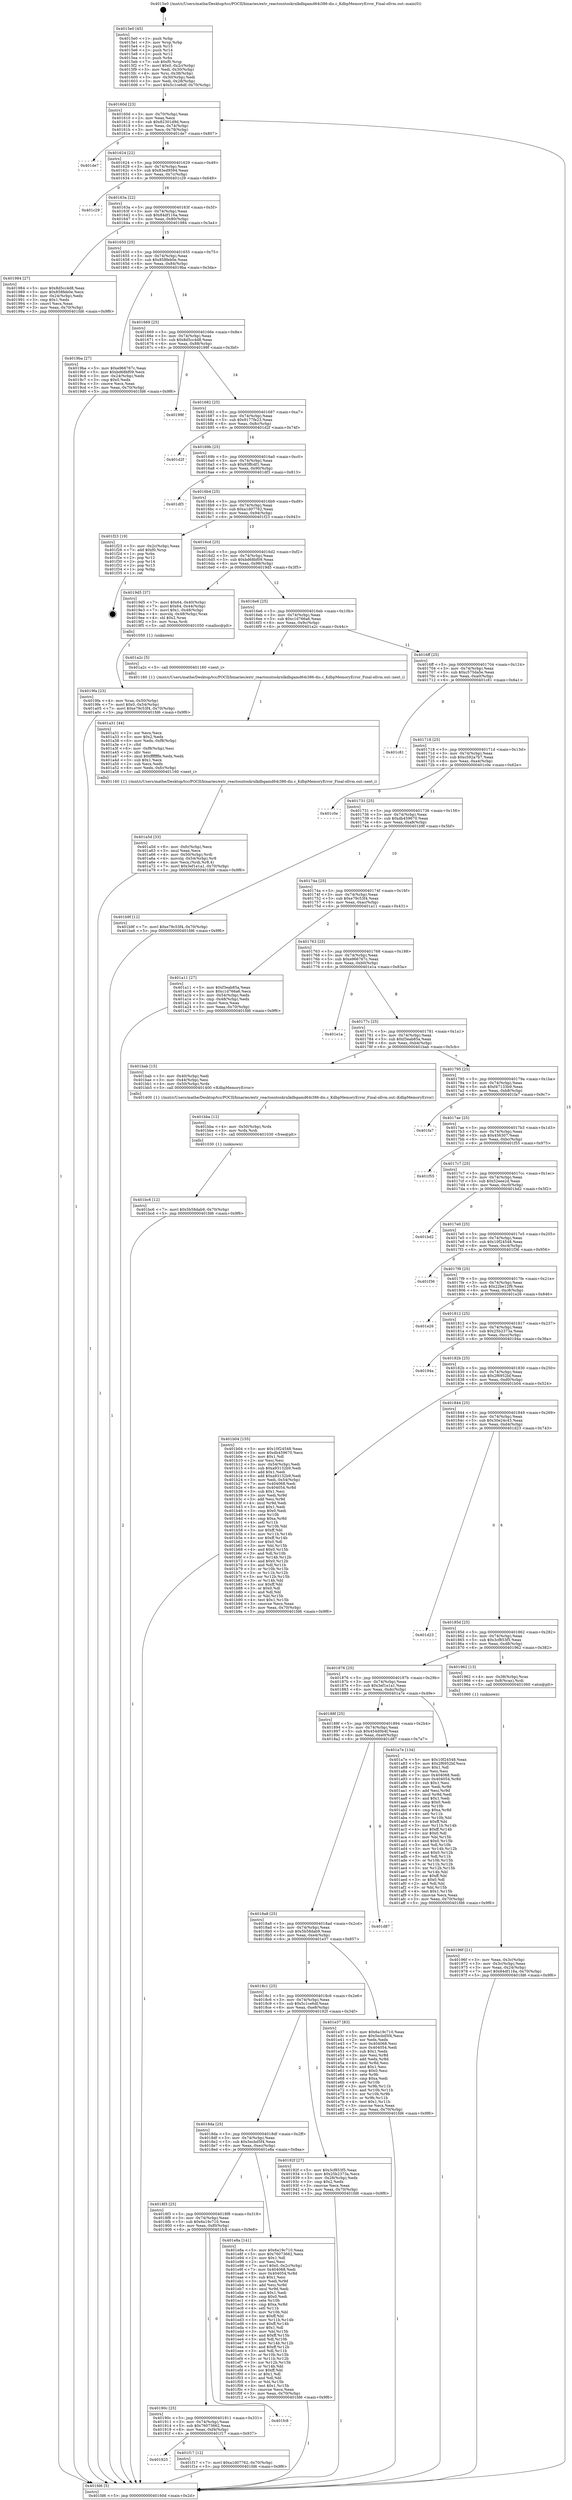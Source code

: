 digraph "0x4015e0" {
  label = "0x4015e0 (/mnt/c/Users/mathe/Desktop/tcc/POCII/binaries/extr_reactosntoskrnlkdbgamd64i386-dis.c_KdbpMemoryError_Final-ollvm.out::main(0))"
  labelloc = "t"
  node[shape=record]

  Entry [label="",width=0.3,height=0.3,shape=circle,fillcolor=black,style=filled]
  "0x40160d" [label="{
     0x40160d [23]\l
     | [instrs]\l
     &nbsp;&nbsp;0x40160d \<+3\>: mov -0x70(%rbp),%eax\l
     &nbsp;&nbsp;0x401610 \<+2\>: mov %eax,%ecx\l
     &nbsp;&nbsp;0x401612 \<+6\>: sub $0x82301d9d,%ecx\l
     &nbsp;&nbsp;0x401618 \<+3\>: mov %eax,-0x74(%rbp)\l
     &nbsp;&nbsp;0x40161b \<+3\>: mov %ecx,-0x78(%rbp)\l
     &nbsp;&nbsp;0x40161e \<+6\>: je 0000000000401de7 \<main+0x807\>\l
  }"]
  "0x401de7" [label="{
     0x401de7\l
  }", style=dashed]
  "0x401624" [label="{
     0x401624 [22]\l
     | [instrs]\l
     &nbsp;&nbsp;0x401624 \<+5\>: jmp 0000000000401629 \<main+0x49\>\l
     &nbsp;&nbsp;0x401629 \<+3\>: mov -0x74(%rbp),%eax\l
     &nbsp;&nbsp;0x40162c \<+5\>: sub $0x83ed9594,%eax\l
     &nbsp;&nbsp;0x401631 \<+3\>: mov %eax,-0x7c(%rbp)\l
     &nbsp;&nbsp;0x401634 \<+6\>: je 0000000000401c29 \<main+0x649\>\l
  }"]
  Exit [label="",width=0.3,height=0.3,shape=circle,fillcolor=black,style=filled,peripheries=2]
  "0x401c29" [label="{
     0x401c29\l
  }", style=dashed]
  "0x40163a" [label="{
     0x40163a [22]\l
     | [instrs]\l
     &nbsp;&nbsp;0x40163a \<+5\>: jmp 000000000040163f \<main+0x5f\>\l
     &nbsp;&nbsp;0x40163f \<+3\>: mov -0x74(%rbp),%eax\l
     &nbsp;&nbsp;0x401642 \<+5\>: sub $0x84df116a,%eax\l
     &nbsp;&nbsp;0x401647 \<+3\>: mov %eax,-0x80(%rbp)\l
     &nbsp;&nbsp;0x40164a \<+6\>: je 0000000000401984 \<main+0x3a4\>\l
  }"]
  "0x401925" [label="{
     0x401925\l
  }", style=dashed]
  "0x401984" [label="{
     0x401984 [27]\l
     | [instrs]\l
     &nbsp;&nbsp;0x401984 \<+5\>: mov $0x8d5cc4d8,%eax\l
     &nbsp;&nbsp;0x401989 \<+5\>: mov $0x858feb0e,%ecx\l
     &nbsp;&nbsp;0x40198e \<+3\>: mov -0x24(%rbp),%edx\l
     &nbsp;&nbsp;0x401991 \<+3\>: cmp $0x1,%edx\l
     &nbsp;&nbsp;0x401994 \<+3\>: cmovl %ecx,%eax\l
     &nbsp;&nbsp;0x401997 \<+3\>: mov %eax,-0x70(%rbp)\l
     &nbsp;&nbsp;0x40199a \<+5\>: jmp 0000000000401fd6 \<main+0x9f6\>\l
  }"]
  "0x401650" [label="{
     0x401650 [25]\l
     | [instrs]\l
     &nbsp;&nbsp;0x401650 \<+5\>: jmp 0000000000401655 \<main+0x75\>\l
     &nbsp;&nbsp;0x401655 \<+3\>: mov -0x74(%rbp),%eax\l
     &nbsp;&nbsp;0x401658 \<+5\>: sub $0x858feb0e,%eax\l
     &nbsp;&nbsp;0x40165d \<+6\>: mov %eax,-0x84(%rbp)\l
     &nbsp;&nbsp;0x401663 \<+6\>: je 00000000004019ba \<main+0x3da\>\l
  }"]
  "0x401f17" [label="{
     0x401f17 [12]\l
     | [instrs]\l
     &nbsp;&nbsp;0x401f17 \<+7\>: movl $0xa1d07762,-0x70(%rbp)\l
     &nbsp;&nbsp;0x401f1e \<+5\>: jmp 0000000000401fd6 \<main+0x9f6\>\l
  }"]
  "0x4019ba" [label="{
     0x4019ba [27]\l
     | [instrs]\l
     &nbsp;&nbsp;0x4019ba \<+5\>: mov $0xe966767c,%eax\l
     &nbsp;&nbsp;0x4019bf \<+5\>: mov $0xbd68bf09,%ecx\l
     &nbsp;&nbsp;0x4019c4 \<+3\>: mov -0x24(%rbp),%edx\l
     &nbsp;&nbsp;0x4019c7 \<+3\>: cmp $0x0,%edx\l
     &nbsp;&nbsp;0x4019ca \<+3\>: cmove %ecx,%eax\l
     &nbsp;&nbsp;0x4019cd \<+3\>: mov %eax,-0x70(%rbp)\l
     &nbsp;&nbsp;0x4019d0 \<+5\>: jmp 0000000000401fd6 \<main+0x9f6\>\l
  }"]
  "0x401669" [label="{
     0x401669 [25]\l
     | [instrs]\l
     &nbsp;&nbsp;0x401669 \<+5\>: jmp 000000000040166e \<main+0x8e\>\l
     &nbsp;&nbsp;0x40166e \<+3\>: mov -0x74(%rbp),%eax\l
     &nbsp;&nbsp;0x401671 \<+5\>: sub $0x8d5cc4d8,%eax\l
     &nbsp;&nbsp;0x401676 \<+6\>: mov %eax,-0x88(%rbp)\l
     &nbsp;&nbsp;0x40167c \<+6\>: je 000000000040199f \<main+0x3bf\>\l
  }"]
  "0x40190c" [label="{
     0x40190c [25]\l
     | [instrs]\l
     &nbsp;&nbsp;0x40190c \<+5\>: jmp 0000000000401911 \<main+0x331\>\l
     &nbsp;&nbsp;0x401911 \<+3\>: mov -0x74(%rbp),%eax\l
     &nbsp;&nbsp;0x401914 \<+5\>: sub $0x76073662,%eax\l
     &nbsp;&nbsp;0x401919 \<+6\>: mov %eax,-0xf4(%rbp)\l
     &nbsp;&nbsp;0x40191f \<+6\>: je 0000000000401f17 \<main+0x937\>\l
  }"]
  "0x40199f" [label="{
     0x40199f\l
  }", style=dashed]
  "0x401682" [label="{
     0x401682 [25]\l
     | [instrs]\l
     &nbsp;&nbsp;0x401682 \<+5\>: jmp 0000000000401687 \<main+0xa7\>\l
     &nbsp;&nbsp;0x401687 \<+3\>: mov -0x74(%rbp),%eax\l
     &nbsp;&nbsp;0x40168a \<+5\>: sub $0x9177fe23,%eax\l
     &nbsp;&nbsp;0x40168f \<+6\>: mov %eax,-0x8c(%rbp)\l
     &nbsp;&nbsp;0x401695 \<+6\>: je 0000000000401d2f \<main+0x74f\>\l
  }"]
  "0x401fc8" [label="{
     0x401fc8\l
  }", style=dashed]
  "0x401d2f" [label="{
     0x401d2f\l
  }", style=dashed]
  "0x40169b" [label="{
     0x40169b [25]\l
     | [instrs]\l
     &nbsp;&nbsp;0x40169b \<+5\>: jmp 00000000004016a0 \<main+0xc0\>\l
     &nbsp;&nbsp;0x4016a0 \<+3\>: mov -0x74(%rbp),%eax\l
     &nbsp;&nbsp;0x4016a3 \<+5\>: sub $0x93ffcdf1,%eax\l
     &nbsp;&nbsp;0x4016a8 \<+6\>: mov %eax,-0x90(%rbp)\l
     &nbsp;&nbsp;0x4016ae \<+6\>: je 0000000000401df3 \<main+0x813\>\l
  }"]
  "0x4018f3" [label="{
     0x4018f3 [25]\l
     | [instrs]\l
     &nbsp;&nbsp;0x4018f3 \<+5\>: jmp 00000000004018f8 \<main+0x318\>\l
     &nbsp;&nbsp;0x4018f8 \<+3\>: mov -0x74(%rbp),%eax\l
     &nbsp;&nbsp;0x4018fb \<+5\>: sub $0x6a19c710,%eax\l
     &nbsp;&nbsp;0x401900 \<+6\>: mov %eax,-0xf0(%rbp)\l
     &nbsp;&nbsp;0x401906 \<+6\>: je 0000000000401fc8 \<main+0x9e8\>\l
  }"]
  "0x401df3" [label="{
     0x401df3\l
  }", style=dashed]
  "0x4016b4" [label="{
     0x4016b4 [25]\l
     | [instrs]\l
     &nbsp;&nbsp;0x4016b4 \<+5\>: jmp 00000000004016b9 \<main+0xd9\>\l
     &nbsp;&nbsp;0x4016b9 \<+3\>: mov -0x74(%rbp),%eax\l
     &nbsp;&nbsp;0x4016bc \<+5\>: sub $0xa1d07762,%eax\l
     &nbsp;&nbsp;0x4016c1 \<+6\>: mov %eax,-0x94(%rbp)\l
     &nbsp;&nbsp;0x4016c7 \<+6\>: je 0000000000401f23 \<main+0x943\>\l
  }"]
  "0x401e8a" [label="{
     0x401e8a [141]\l
     | [instrs]\l
     &nbsp;&nbsp;0x401e8a \<+5\>: mov $0x6a19c710,%eax\l
     &nbsp;&nbsp;0x401e8f \<+5\>: mov $0x76073662,%ecx\l
     &nbsp;&nbsp;0x401e94 \<+2\>: mov $0x1,%dl\l
     &nbsp;&nbsp;0x401e96 \<+2\>: xor %esi,%esi\l
     &nbsp;&nbsp;0x401e98 \<+7\>: movl $0x0,-0x2c(%rbp)\l
     &nbsp;&nbsp;0x401e9f \<+7\>: mov 0x404068,%edi\l
     &nbsp;&nbsp;0x401ea6 \<+8\>: mov 0x404054,%r8d\l
     &nbsp;&nbsp;0x401eae \<+3\>: sub $0x1,%esi\l
     &nbsp;&nbsp;0x401eb1 \<+3\>: mov %edi,%r9d\l
     &nbsp;&nbsp;0x401eb4 \<+3\>: add %esi,%r9d\l
     &nbsp;&nbsp;0x401eb7 \<+4\>: imul %r9d,%edi\l
     &nbsp;&nbsp;0x401ebb \<+3\>: and $0x1,%edi\l
     &nbsp;&nbsp;0x401ebe \<+3\>: cmp $0x0,%edi\l
     &nbsp;&nbsp;0x401ec1 \<+4\>: sete %r10b\l
     &nbsp;&nbsp;0x401ec5 \<+4\>: cmp $0xa,%r8d\l
     &nbsp;&nbsp;0x401ec9 \<+4\>: setl %r11b\l
     &nbsp;&nbsp;0x401ecd \<+3\>: mov %r10b,%bl\l
     &nbsp;&nbsp;0x401ed0 \<+3\>: xor $0xff,%bl\l
     &nbsp;&nbsp;0x401ed3 \<+3\>: mov %r11b,%r14b\l
     &nbsp;&nbsp;0x401ed6 \<+4\>: xor $0xff,%r14b\l
     &nbsp;&nbsp;0x401eda \<+3\>: xor $0x1,%dl\l
     &nbsp;&nbsp;0x401edd \<+3\>: mov %bl,%r15b\l
     &nbsp;&nbsp;0x401ee0 \<+4\>: and $0xff,%r15b\l
     &nbsp;&nbsp;0x401ee4 \<+3\>: and %dl,%r10b\l
     &nbsp;&nbsp;0x401ee7 \<+3\>: mov %r14b,%r12b\l
     &nbsp;&nbsp;0x401eea \<+4\>: and $0xff,%r12b\l
     &nbsp;&nbsp;0x401eee \<+3\>: and %dl,%r11b\l
     &nbsp;&nbsp;0x401ef1 \<+3\>: or %r10b,%r15b\l
     &nbsp;&nbsp;0x401ef4 \<+3\>: or %r11b,%r12b\l
     &nbsp;&nbsp;0x401ef7 \<+3\>: xor %r12b,%r15b\l
     &nbsp;&nbsp;0x401efa \<+3\>: or %r14b,%bl\l
     &nbsp;&nbsp;0x401efd \<+3\>: xor $0xff,%bl\l
     &nbsp;&nbsp;0x401f00 \<+3\>: or $0x1,%dl\l
     &nbsp;&nbsp;0x401f03 \<+2\>: and %dl,%bl\l
     &nbsp;&nbsp;0x401f05 \<+3\>: or %bl,%r15b\l
     &nbsp;&nbsp;0x401f08 \<+4\>: test $0x1,%r15b\l
     &nbsp;&nbsp;0x401f0c \<+3\>: cmovne %ecx,%eax\l
     &nbsp;&nbsp;0x401f0f \<+3\>: mov %eax,-0x70(%rbp)\l
     &nbsp;&nbsp;0x401f12 \<+5\>: jmp 0000000000401fd6 \<main+0x9f6\>\l
  }"]
  "0x401f23" [label="{
     0x401f23 [19]\l
     | [instrs]\l
     &nbsp;&nbsp;0x401f23 \<+3\>: mov -0x2c(%rbp),%eax\l
     &nbsp;&nbsp;0x401f26 \<+7\>: add $0xf0,%rsp\l
     &nbsp;&nbsp;0x401f2d \<+1\>: pop %rbx\l
     &nbsp;&nbsp;0x401f2e \<+2\>: pop %r12\l
     &nbsp;&nbsp;0x401f30 \<+2\>: pop %r14\l
     &nbsp;&nbsp;0x401f32 \<+2\>: pop %r15\l
     &nbsp;&nbsp;0x401f34 \<+1\>: pop %rbp\l
     &nbsp;&nbsp;0x401f35 \<+1\>: ret\l
  }"]
  "0x4016cd" [label="{
     0x4016cd [25]\l
     | [instrs]\l
     &nbsp;&nbsp;0x4016cd \<+5\>: jmp 00000000004016d2 \<main+0xf2\>\l
     &nbsp;&nbsp;0x4016d2 \<+3\>: mov -0x74(%rbp),%eax\l
     &nbsp;&nbsp;0x4016d5 \<+5\>: sub $0xbd68bf09,%eax\l
     &nbsp;&nbsp;0x4016da \<+6\>: mov %eax,-0x98(%rbp)\l
     &nbsp;&nbsp;0x4016e0 \<+6\>: je 00000000004019d5 \<main+0x3f5\>\l
  }"]
  "0x401bc6" [label="{
     0x401bc6 [12]\l
     | [instrs]\l
     &nbsp;&nbsp;0x401bc6 \<+7\>: movl $0x5b58dab9,-0x70(%rbp)\l
     &nbsp;&nbsp;0x401bcd \<+5\>: jmp 0000000000401fd6 \<main+0x9f6\>\l
  }"]
  "0x4019d5" [label="{
     0x4019d5 [37]\l
     | [instrs]\l
     &nbsp;&nbsp;0x4019d5 \<+7\>: movl $0x64,-0x40(%rbp)\l
     &nbsp;&nbsp;0x4019dc \<+7\>: movl $0x64,-0x44(%rbp)\l
     &nbsp;&nbsp;0x4019e3 \<+7\>: movl $0x1,-0x48(%rbp)\l
     &nbsp;&nbsp;0x4019ea \<+4\>: movslq -0x48(%rbp),%rax\l
     &nbsp;&nbsp;0x4019ee \<+4\>: shl $0x2,%rax\l
     &nbsp;&nbsp;0x4019f2 \<+3\>: mov %rax,%rdi\l
     &nbsp;&nbsp;0x4019f5 \<+5\>: call 0000000000401050 \<malloc@plt\>\l
     | [calls]\l
     &nbsp;&nbsp;0x401050 \{1\} (unknown)\l
  }"]
  "0x4016e6" [label="{
     0x4016e6 [25]\l
     | [instrs]\l
     &nbsp;&nbsp;0x4016e6 \<+5\>: jmp 00000000004016eb \<main+0x10b\>\l
     &nbsp;&nbsp;0x4016eb \<+3\>: mov -0x74(%rbp),%eax\l
     &nbsp;&nbsp;0x4016ee \<+5\>: sub $0xc1d766a6,%eax\l
     &nbsp;&nbsp;0x4016f3 \<+6\>: mov %eax,-0x9c(%rbp)\l
     &nbsp;&nbsp;0x4016f9 \<+6\>: je 0000000000401a2c \<main+0x44c\>\l
  }"]
  "0x401bba" [label="{
     0x401bba [12]\l
     | [instrs]\l
     &nbsp;&nbsp;0x401bba \<+4\>: mov -0x50(%rbp),%rdx\l
     &nbsp;&nbsp;0x401bbe \<+3\>: mov %rdx,%rdi\l
     &nbsp;&nbsp;0x401bc1 \<+5\>: call 0000000000401030 \<free@plt\>\l
     | [calls]\l
     &nbsp;&nbsp;0x401030 \{1\} (unknown)\l
  }"]
  "0x401a2c" [label="{
     0x401a2c [5]\l
     | [instrs]\l
     &nbsp;&nbsp;0x401a2c \<+5\>: call 0000000000401160 \<next_i\>\l
     | [calls]\l
     &nbsp;&nbsp;0x401160 \{1\} (/mnt/c/Users/mathe/Desktop/tcc/POCII/binaries/extr_reactosntoskrnlkdbgamd64i386-dis.c_KdbpMemoryError_Final-ollvm.out::next_i)\l
  }"]
  "0x4016ff" [label="{
     0x4016ff [25]\l
     | [instrs]\l
     &nbsp;&nbsp;0x4016ff \<+5\>: jmp 0000000000401704 \<main+0x124\>\l
     &nbsp;&nbsp;0x401704 \<+3\>: mov -0x74(%rbp),%eax\l
     &nbsp;&nbsp;0x401707 \<+5\>: sub $0xc575da5e,%eax\l
     &nbsp;&nbsp;0x40170c \<+6\>: mov %eax,-0xa0(%rbp)\l
     &nbsp;&nbsp;0x401712 \<+6\>: je 0000000000401c81 \<main+0x6a1\>\l
  }"]
  "0x401a5d" [label="{
     0x401a5d [33]\l
     | [instrs]\l
     &nbsp;&nbsp;0x401a5d \<+6\>: mov -0xfc(%rbp),%ecx\l
     &nbsp;&nbsp;0x401a63 \<+3\>: imul %eax,%ecx\l
     &nbsp;&nbsp;0x401a66 \<+4\>: mov -0x50(%rbp),%rdi\l
     &nbsp;&nbsp;0x401a6a \<+4\>: movslq -0x54(%rbp),%r8\l
     &nbsp;&nbsp;0x401a6e \<+4\>: mov %ecx,(%rdi,%r8,4)\l
     &nbsp;&nbsp;0x401a72 \<+7\>: movl $0x3ef1e1a1,-0x70(%rbp)\l
     &nbsp;&nbsp;0x401a79 \<+5\>: jmp 0000000000401fd6 \<main+0x9f6\>\l
  }"]
  "0x401c81" [label="{
     0x401c81\l
  }", style=dashed]
  "0x401718" [label="{
     0x401718 [25]\l
     | [instrs]\l
     &nbsp;&nbsp;0x401718 \<+5\>: jmp 000000000040171d \<main+0x13d\>\l
     &nbsp;&nbsp;0x40171d \<+3\>: mov -0x74(%rbp),%eax\l
     &nbsp;&nbsp;0x401720 \<+5\>: sub $0xc592a7b7,%eax\l
     &nbsp;&nbsp;0x401725 \<+6\>: mov %eax,-0xa4(%rbp)\l
     &nbsp;&nbsp;0x40172b \<+6\>: je 0000000000401c0e \<main+0x62e\>\l
  }"]
  "0x401a31" [label="{
     0x401a31 [44]\l
     | [instrs]\l
     &nbsp;&nbsp;0x401a31 \<+2\>: xor %ecx,%ecx\l
     &nbsp;&nbsp;0x401a33 \<+5\>: mov $0x2,%edx\l
     &nbsp;&nbsp;0x401a38 \<+6\>: mov %edx,-0xf8(%rbp)\l
     &nbsp;&nbsp;0x401a3e \<+1\>: cltd\l
     &nbsp;&nbsp;0x401a3f \<+6\>: mov -0xf8(%rbp),%esi\l
     &nbsp;&nbsp;0x401a45 \<+2\>: idiv %esi\l
     &nbsp;&nbsp;0x401a47 \<+6\>: imul $0xfffffffe,%edx,%edx\l
     &nbsp;&nbsp;0x401a4d \<+3\>: sub $0x1,%ecx\l
     &nbsp;&nbsp;0x401a50 \<+2\>: sub %ecx,%edx\l
     &nbsp;&nbsp;0x401a52 \<+6\>: mov %edx,-0xfc(%rbp)\l
     &nbsp;&nbsp;0x401a58 \<+5\>: call 0000000000401160 \<next_i\>\l
     | [calls]\l
     &nbsp;&nbsp;0x401160 \{1\} (/mnt/c/Users/mathe/Desktop/tcc/POCII/binaries/extr_reactosntoskrnlkdbgamd64i386-dis.c_KdbpMemoryError_Final-ollvm.out::next_i)\l
  }"]
  "0x401c0e" [label="{
     0x401c0e\l
  }", style=dashed]
  "0x401731" [label="{
     0x401731 [25]\l
     | [instrs]\l
     &nbsp;&nbsp;0x401731 \<+5\>: jmp 0000000000401736 \<main+0x156\>\l
     &nbsp;&nbsp;0x401736 \<+3\>: mov -0x74(%rbp),%eax\l
     &nbsp;&nbsp;0x401739 \<+5\>: sub $0xdb459670,%eax\l
     &nbsp;&nbsp;0x40173e \<+6\>: mov %eax,-0xa8(%rbp)\l
     &nbsp;&nbsp;0x401744 \<+6\>: je 0000000000401b9f \<main+0x5bf\>\l
  }"]
  "0x4019fa" [label="{
     0x4019fa [23]\l
     | [instrs]\l
     &nbsp;&nbsp;0x4019fa \<+4\>: mov %rax,-0x50(%rbp)\l
     &nbsp;&nbsp;0x4019fe \<+7\>: movl $0x0,-0x54(%rbp)\l
     &nbsp;&nbsp;0x401a05 \<+7\>: movl $0xe79c53f4,-0x70(%rbp)\l
     &nbsp;&nbsp;0x401a0c \<+5\>: jmp 0000000000401fd6 \<main+0x9f6\>\l
  }"]
  "0x401b9f" [label="{
     0x401b9f [12]\l
     | [instrs]\l
     &nbsp;&nbsp;0x401b9f \<+7\>: movl $0xe79c53f4,-0x70(%rbp)\l
     &nbsp;&nbsp;0x401ba6 \<+5\>: jmp 0000000000401fd6 \<main+0x9f6\>\l
  }"]
  "0x40174a" [label="{
     0x40174a [25]\l
     | [instrs]\l
     &nbsp;&nbsp;0x40174a \<+5\>: jmp 000000000040174f \<main+0x16f\>\l
     &nbsp;&nbsp;0x40174f \<+3\>: mov -0x74(%rbp),%eax\l
     &nbsp;&nbsp;0x401752 \<+5\>: sub $0xe79c53f4,%eax\l
     &nbsp;&nbsp;0x401757 \<+6\>: mov %eax,-0xac(%rbp)\l
     &nbsp;&nbsp;0x40175d \<+6\>: je 0000000000401a11 \<main+0x431\>\l
  }"]
  "0x40196f" [label="{
     0x40196f [21]\l
     | [instrs]\l
     &nbsp;&nbsp;0x40196f \<+3\>: mov %eax,-0x3c(%rbp)\l
     &nbsp;&nbsp;0x401972 \<+3\>: mov -0x3c(%rbp),%eax\l
     &nbsp;&nbsp;0x401975 \<+3\>: mov %eax,-0x24(%rbp)\l
     &nbsp;&nbsp;0x401978 \<+7\>: movl $0x84df116a,-0x70(%rbp)\l
     &nbsp;&nbsp;0x40197f \<+5\>: jmp 0000000000401fd6 \<main+0x9f6\>\l
  }"]
  "0x401a11" [label="{
     0x401a11 [27]\l
     | [instrs]\l
     &nbsp;&nbsp;0x401a11 \<+5\>: mov $0xf3eab85a,%eax\l
     &nbsp;&nbsp;0x401a16 \<+5\>: mov $0xc1d766a6,%ecx\l
     &nbsp;&nbsp;0x401a1b \<+3\>: mov -0x54(%rbp),%edx\l
     &nbsp;&nbsp;0x401a1e \<+3\>: cmp -0x48(%rbp),%edx\l
     &nbsp;&nbsp;0x401a21 \<+3\>: cmovl %ecx,%eax\l
     &nbsp;&nbsp;0x401a24 \<+3\>: mov %eax,-0x70(%rbp)\l
     &nbsp;&nbsp;0x401a27 \<+5\>: jmp 0000000000401fd6 \<main+0x9f6\>\l
  }"]
  "0x401763" [label="{
     0x401763 [25]\l
     | [instrs]\l
     &nbsp;&nbsp;0x401763 \<+5\>: jmp 0000000000401768 \<main+0x188\>\l
     &nbsp;&nbsp;0x401768 \<+3\>: mov -0x74(%rbp),%eax\l
     &nbsp;&nbsp;0x40176b \<+5\>: sub $0xe966767c,%eax\l
     &nbsp;&nbsp;0x401770 \<+6\>: mov %eax,-0xb0(%rbp)\l
     &nbsp;&nbsp;0x401776 \<+6\>: je 0000000000401e1a \<main+0x83a\>\l
  }"]
  "0x4015e0" [label="{
     0x4015e0 [45]\l
     | [instrs]\l
     &nbsp;&nbsp;0x4015e0 \<+1\>: push %rbp\l
     &nbsp;&nbsp;0x4015e1 \<+3\>: mov %rsp,%rbp\l
     &nbsp;&nbsp;0x4015e4 \<+2\>: push %r15\l
     &nbsp;&nbsp;0x4015e6 \<+2\>: push %r14\l
     &nbsp;&nbsp;0x4015e8 \<+2\>: push %r12\l
     &nbsp;&nbsp;0x4015ea \<+1\>: push %rbx\l
     &nbsp;&nbsp;0x4015eb \<+7\>: sub $0xf0,%rsp\l
     &nbsp;&nbsp;0x4015f2 \<+7\>: movl $0x0,-0x2c(%rbp)\l
     &nbsp;&nbsp;0x4015f9 \<+3\>: mov %edi,-0x30(%rbp)\l
     &nbsp;&nbsp;0x4015fc \<+4\>: mov %rsi,-0x38(%rbp)\l
     &nbsp;&nbsp;0x401600 \<+3\>: mov -0x30(%rbp),%edi\l
     &nbsp;&nbsp;0x401603 \<+3\>: mov %edi,-0x28(%rbp)\l
     &nbsp;&nbsp;0x401606 \<+7\>: movl $0x5c1ce6df,-0x70(%rbp)\l
  }"]
  "0x401e1a" [label="{
     0x401e1a\l
  }", style=dashed]
  "0x40177c" [label="{
     0x40177c [25]\l
     | [instrs]\l
     &nbsp;&nbsp;0x40177c \<+5\>: jmp 0000000000401781 \<main+0x1a1\>\l
     &nbsp;&nbsp;0x401781 \<+3\>: mov -0x74(%rbp),%eax\l
     &nbsp;&nbsp;0x401784 \<+5\>: sub $0xf3eab85a,%eax\l
     &nbsp;&nbsp;0x401789 \<+6\>: mov %eax,-0xb4(%rbp)\l
     &nbsp;&nbsp;0x40178f \<+6\>: je 0000000000401bab \<main+0x5cb\>\l
  }"]
  "0x401fd6" [label="{
     0x401fd6 [5]\l
     | [instrs]\l
     &nbsp;&nbsp;0x401fd6 \<+5\>: jmp 000000000040160d \<main+0x2d\>\l
  }"]
  "0x401bab" [label="{
     0x401bab [15]\l
     | [instrs]\l
     &nbsp;&nbsp;0x401bab \<+3\>: mov -0x40(%rbp),%edi\l
     &nbsp;&nbsp;0x401bae \<+3\>: mov -0x44(%rbp),%esi\l
     &nbsp;&nbsp;0x401bb1 \<+4\>: mov -0x50(%rbp),%rdx\l
     &nbsp;&nbsp;0x401bb5 \<+5\>: call 0000000000401400 \<KdbpMemoryError\>\l
     | [calls]\l
     &nbsp;&nbsp;0x401400 \{1\} (/mnt/c/Users/mathe/Desktop/tcc/POCII/binaries/extr_reactosntoskrnlkdbgamd64i386-dis.c_KdbpMemoryError_Final-ollvm.out::KdbpMemoryError)\l
  }"]
  "0x401795" [label="{
     0x401795 [25]\l
     | [instrs]\l
     &nbsp;&nbsp;0x401795 \<+5\>: jmp 000000000040179a \<main+0x1ba\>\l
     &nbsp;&nbsp;0x40179a \<+3\>: mov -0x74(%rbp),%eax\l
     &nbsp;&nbsp;0x40179d \<+5\>: sub $0xf47133b9,%eax\l
     &nbsp;&nbsp;0x4017a2 \<+6\>: mov %eax,-0xb8(%rbp)\l
     &nbsp;&nbsp;0x4017a8 \<+6\>: je 0000000000401fa7 \<main+0x9c7\>\l
  }"]
  "0x4018da" [label="{
     0x4018da [25]\l
     | [instrs]\l
     &nbsp;&nbsp;0x4018da \<+5\>: jmp 00000000004018df \<main+0x2ff\>\l
     &nbsp;&nbsp;0x4018df \<+3\>: mov -0x74(%rbp),%eax\l
     &nbsp;&nbsp;0x4018e2 \<+5\>: sub $0x5ecbd5f4,%eax\l
     &nbsp;&nbsp;0x4018e7 \<+6\>: mov %eax,-0xec(%rbp)\l
     &nbsp;&nbsp;0x4018ed \<+6\>: je 0000000000401e8a \<main+0x8aa\>\l
  }"]
  "0x401fa7" [label="{
     0x401fa7\l
  }", style=dashed]
  "0x4017ae" [label="{
     0x4017ae [25]\l
     | [instrs]\l
     &nbsp;&nbsp;0x4017ae \<+5\>: jmp 00000000004017b3 \<main+0x1d3\>\l
     &nbsp;&nbsp;0x4017b3 \<+3\>: mov -0x74(%rbp),%eax\l
     &nbsp;&nbsp;0x4017b6 \<+5\>: sub $0x456307,%eax\l
     &nbsp;&nbsp;0x4017bb \<+6\>: mov %eax,-0xbc(%rbp)\l
     &nbsp;&nbsp;0x4017c1 \<+6\>: je 0000000000401f55 \<main+0x975\>\l
  }"]
  "0x40192f" [label="{
     0x40192f [27]\l
     | [instrs]\l
     &nbsp;&nbsp;0x40192f \<+5\>: mov $0x3cf853f5,%eax\l
     &nbsp;&nbsp;0x401934 \<+5\>: mov $0x25b2373a,%ecx\l
     &nbsp;&nbsp;0x401939 \<+3\>: mov -0x28(%rbp),%edx\l
     &nbsp;&nbsp;0x40193c \<+3\>: cmp $0x2,%edx\l
     &nbsp;&nbsp;0x40193f \<+3\>: cmovne %ecx,%eax\l
     &nbsp;&nbsp;0x401942 \<+3\>: mov %eax,-0x70(%rbp)\l
     &nbsp;&nbsp;0x401945 \<+5\>: jmp 0000000000401fd6 \<main+0x9f6\>\l
  }"]
  "0x401f55" [label="{
     0x401f55\l
  }", style=dashed]
  "0x4017c7" [label="{
     0x4017c7 [25]\l
     | [instrs]\l
     &nbsp;&nbsp;0x4017c7 \<+5\>: jmp 00000000004017cc \<main+0x1ec\>\l
     &nbsp;&nbsp;0x4017cc \<+3\>: mov -0x74(%rbp),%eax\l
     &nbsp;&nbsp;0x4017cf \<+5\>: sub $0x52eee2d,%eax\l
     &nbsp;&nbsp;0x4017d4 \<+6\>: mov %eax,-0xc0(%rbp)\l
     &nbsp;&nbsp;0x4017da \<+6\>: je 0000000000401bd2 \<main+0x5f2\>\l
  }"]
  "0x4018c1" [label="{
     0x4018c1 [25]\l
     | [instrs]\l
     &nbsp;&nbsp;0x4018c1 \<+5\>: jmp 00000000004018c6 \<main+0x2e6\>\l
     &nbsp;&nbsp;0x4018c6 \<+3\>: mov -0x74(%rbp),%eax\l
     &nbsp;&nbsp;0x4018c9 \<+5\>: sub $0x5c1ce6df,%eax\l
     &nbsp;&nbsp;0x4018ce \<+6\>: mov %eax,-0xe8(%rbp)\l
     &nbsp;&nbsp;0x4018d4 \<+6\>: je 000000000040192f \<main+0x34f\>\l
  }"]
  "0x401bd2" [label="{
     0x401bd2\l
  }", style=dashed]
  "0x4017e0" [label="{
     0x4017e0 [25]\l
     | [instrs]\l
     &nbsp;&nbsp;0x4017e0 \<+5\>: jmp 00000000004017e5 \<main+0x205\>\l
     &nbsp;&nbsp;0x4017e5 \<+3\>: mov -0x74(%rbp),%eax\l
     &nbsp;&nbsp;0x4017e8 \<+5\>: sub $0x10f24548,%eax\l
     &nbsp;&nbsp;0x4017ed \<+6\>: mov %eax,-0xc4(%rbp)\l
     &nbsp;&nbsp;0x4017f3 \<+6\>: je 0000000000401f36 \<main+0x956\>\l
  }"]
  "0x401e37" [label="{
     0x401e37 [83]\l
     | [instrs]\l
     &nbsp;&nbsp;0x401e37 \<+5\>: mov $0x6a19c710,%eax\l
     &nbsp;&nbsp;0x401e3c \<+5\>: mov $0x5ecbd5f4,%ecx\l
     &nbsp;&nbsp;0x401e41 \<+2\>: xor %edx,%edx\l
     &nbsp;&nbsp;0x401e43 \<+7\>: mov 0x404068,%esi\l
     &nbsp;&nbsp;0x401e4a \<+7\>: mov 0x404054,%edi\l
     &nbsp;&nbsp;0x401e51 \<+3\>: sub $0x1,%edx\l
     &nbsp;&nbsp;0x401e54 \<+3\>: mov %esi,%r8d\l
     &nbsp;&nbsp;0x401e57 \<+3\>: add %edx,%r8d\l
     &nbsp;&nbsp;0x401e5a \<+4\>: imul %r8d,%esi\l
     &nbsp;&nbsp;0x401e5e \<+3\>: and $0x1,%esi\l
     &nbsp;&nbsp;0x401e61 \<+3\>: cmp $0x0,%esi\l
     &nbsp;&nbsp;0x401e64 \<+4\>: sete %r9b\l
     &nbsp;&nbsp;0x401e68 \<+3\>: cmp $0xa,%edi\l
     &nbsp;&nbsp;0x401e6b \<+4\>: setl %r10b\l
     &nbsp;&nbsp;0x401e6f \<+3\>: mov %r9b,%r11b\l
     &nbsp;&nbsp;0x401e72 \<+3\>: and %r10b,%r11b\l
     &nbsp;&nbsp;0x401e75 \<+3\>: xor %r10b,%r9b\l
     &nbsp;&nbsp;0x401e78 \<+3\>: or %r9b,%r11b\l
     &nbsp;&nbsp;0x401e7b \<+4\>: test $0x1,%r11b\l
     &nbsp;&nbsp;0x401e7f \<+3\>: cmovne %ecx,%eax\l
     &nbsp;&nbsp;0x401e82 \<+3\>: mov %eax,-0x70(%rbp)\l
     &nbsp;&nbsp;0x401e85 \<+5\>: jmp 0000000000401fd6 \<main+0x9f6\>\l
  }"]
  "0x401f36" [label="{
     0x401f36\l
  }", style=dashed]
  "0x4017f9" [label="{
     0x4017f9 [25]\l
     | [instrs]\l
     &nbsp;&nbsp;0x4017f9 \<+5\>: jmp 00000000004017fe \<main+0x21e\>\l
     &nbsp;&nbsp;0x4017fe \<+3\>: mov -0x74(%rbp),%eax\l
     &nbsp;&nbsp;0x401801 \<+5\>: sub $0x22be12f9,%eax\l
     &nbsp;&nbsp;0x401806 \<+6\>: mov %eax,-0xc8(%rbp)\l
     &nbsp;&nbsp;0x40180c \<+6\>: je 0000000000401e26 \<main+0x846\>\l
  }"]
  "0x4018a8" [label="{
     0x4018a8 [25]\l
     | [instrs]\l
     &nbsp;&nbsp;0x4018a8 \<+5\>: jmp 00000000004018ad \<main+0x2cd\>\l
     &nbsp;&nbsp;0x4018ad \<+3\>: mov -0x74(%rbp),%eax\l
     &nbsp;&nbsp;0x4018b0 \<+5\>: sub $0x5b58dab9,%eax\l
     &nbsp;&nbsp;0x4018b5 \<+6\>: mov %eax,-0xe4(%rbp)\l
     &nbsp;&nbsp;0x4018bb \<+6\>: je 0000000000401e37 \<main+0x857\>\l
  }"]
  "0x401e26" [label="{
     0x401e26\l
  }", style=dashed]
  "0x401812" [label="{
     0x401812 [25]\l
     | [instrs]\l
     &nbsp;&nbsp;0x401812 \<+5\>: jmp 0000000000401817 \<main+0x237\>\l
     &nbsp;&nbsp;0x401817 \<+3\>: mov -0x74(%rbp),%eax\l
     &nbsp;&nbsp;0x40181a \<+5\>: sub $0x25b2373a,%eax\l
     &nbsp;&nbsp;0x40181f \<+6\>: mov %eax,-0xcc(%rbp)\l
     &nbsp;&nbsp;0x401825 \<+6\>: je 000000000040194a \<main+0x36a\>\l
  }"]
  "0x401d87" [label="{
     0x401d87\l
  }", style=dashed]
  "0x40194a" [label="{
     0x40194a\l
  }", style=dashed]
  "0x40182b" [label="{
     0x40182b [25]\l
     | [instrs]\l
     &nbsp;&nbsp;0x40182b \<+5\>: jmp 0000000000401830 \<main+0x250\>\l
     &nbsp;&nbsp;0x401830 \<+3\>: mov -0x74(%rbp),%eax\l
     &nbsp;&nbsp;0x401833 \<+5\>: sub $0x2f6952bf,%eax\l
     &nbsp;&nbsp;0x401838 \<+6\>: mov %eax,-0xd0(%rbp)\l
     &nbsp;&nbsp;0x40183e \<+6\>: je 0000000000401b04 \<main+0x524\>\l
  }"]
  "0x40188f" [label="{
     0x40188f [25]\l
     | [instrs]\l
     &nbsp;&nbsp;0x40188f \<+5\>: jmp 0000000000401894 \<main+0x2b4\>\l
     &nbsp;&nbsp;0x401894 \<+3\>: mov -0x74(%rbp),%eax\l
     &nbsp;&nbsp;0x401897 \<+5\>: sub $0x454d0b4f,%eax\l
     &nbsp;&nbsp;0x40189c \<+6\>: mov %eax,-0xe0(%rbp)\l
     &nbsp;&nbsp;0x4018a2 \<+6\>: je 0000000000401d87 \<main+0x7a7\>\l
  }"]
  "0x401b04" [label="{
     0x401b04 [155]\l
     | [instrs]\l
     &nbsp;&nbsp;0x401b04 \<+5\>: mov $0x10f24548,%eax\l
     &nbsp;&nbsp;0x401b09 \<+5\>: mov $0xdb459670,%ecx\l
     &nbsp;&nbsp;0x401b0e \<+2\>: mov $0x1,%dl\l
     &nbsp;&nbsp;0x401b10 \<+2\>: xor %esi,%esi\l
     &nbsp;&nbsp;0x401b12 \<+3\>: mov -0x54(%rbp),%edi\l
     &nbsp;&nbsp;0x401b15 \<+6\>: sub $0xa93132b9,%edi\l
     &nbsp;&nbsp;0x401b1b \<+3\>: add $0x1,%edi\l
     &nbsp;&nbsp;0x401b1e \<+6\>: add $0xa93132b9,%edi\l
     &nbsp;&nbsp;0x401b24 \<+3\>: mov %edi,-0x54(%rbp)\l
     &nbsp;&nbsp;0x401b27 \<+7\>: mov 0x404068,%edi\l
     &nbsp;&nbsp;0x401b2e \<+8\>: mov 0x404054,%r8d\l
     &nbsp;&nbsp;0x401b36 \<+3\>: sub $0x1,%esi\l
     &nbsp;&nbsp;0x401b39 \<+3\>: mov %edi,%r9d\l
     &nbsp;&nbsp;0x401b3c \<+3\>: add %esi,%r9d\l
     &nbsp;&nbsp;0x401b3f \<+4\>: imul %r9d,%edi\l
     &nbsp;&nbsp;0x401b43 \<+3\>: and $0x1,%edi\l
     &nbsp;&nbsp;0x401b46 \<+3\>: cmp $0x0,%edi\l
     &nbsp;&nbsp;0x401b49 \<+4\>: sete %r10b\l
     &nbsp;&nbsp;0x401b4d \<+4\>: cmp $0xa,%r8d\l
     &nbsp;&nbsp;0x401b51 \<+4\>: setl %r11b\l
     &nbsp;&nbsp;0x401b55 \<+3\>: mov %r10b,%bl\l
     &nbsp;&nbsp;0x401b58 \<+3\>: xor $0xff,%bl\l
     &nbsp;&nbsp;0x401b5b \<+3\>: mov %r11b,%r14b\l
     &nbsp;&nbsp;0x401b5e \<+4\>: xor $0xff,%r14b\l
     &nbsp;&nbsp;0x401b62 \<+3\>: xor $0x0,%dl\l
     &nbsp;&nbsp;0x401b65 \<+3\>: mov %bl,%r15b\l
     &nbsp;&nbsp;0x401b68 \<+4\>: and $0x0,%r15b\l
     &nbsp;&nbsp;0x401b6c \<+3\>: and %dl,%r10b\l
     &nbsp;&nbsp;0x401b6f \<+3\>: mov %r14b,%r12b\l
     &nbsp;&nbsp;0x401b72 \<+4\>: and $0x0,%r12b\l
     &nbsp;&nbsp;0x401b76 \<+3\>: and %dl,%r11b\l
     &nbsp;&nbsp;0x401b79 \<+3\>: or %r10b,%r15b\l
     &nbsp;&nbsp;0x401b7c \<+3\>: or %r11b,%r12b\l
     &nbsp;&nbsp;0x401b7f \<+3\>: xor %r12b,%r15b\l
     &nbsp;&nbsp;0x401b82 \<+3\>: or %r14b,%bl\l
     &nbsp;&nbsp;0x401b85 \<+3\>: xor $0xff,%bl\l
     &nbsp;&nbsp;0x401b88 \<+3\>: or $0x0,%dl\l
     &nbsp;&nbsp;0x401b8b \<+2\>: and %dl,%bl\l
     &nbsp;&nbsp;0x401b8d \<+3\>: or %bl,%r15b\l
     &nbsp;&nbsp;0x401b90 \<+4\>: test $0x1,%r15b\l
     &nbsp;&nbsp;0x401b94 \<+3\>: cmovne %ecx,%eax\l
     &nbsp;&nbsp;0x401b97 \<+3\>: mov %eax,-0x70(%rbp)\l
     &nbsp;&nbsp;0x401b9a \<+5\>: jmp 0000000000401fd6 \<main+0x9f6\>\l
  }"]
  "0x401844" [label="{
     0x401844 [25]\l
     | [instrs]\l
     &nbsp;&nbsp;0x401844 \<+5\>: jmp 0000000000401849 \<main+0x269\>\l
     &nbsp;&nbsp;0x401849 \<+3\>: mov -0x74(%rbp),%eax\l
     &nbsp;&nbsp;0x40184c \<+5\>: sub $0x30e24c43,%eax\l
     &nbsp;&nbsp;0x401851 \<+6\>: mov %eax,-0xd4(%rbp)\l
     &nbsp;&nbsp;0x401857 \<+6\>: je 0000000000401d23 \<main+0x743\>\l
  }"]
  "0x401a7e" [label="{
     0x401a7e [134]\l
     | [instrs]\l
     &nbsp;&nbsp;0x401a7e \<+5\>: mov $0x10f24548,%eax\l
     &nbsp;&nbsp;0x401a83 \<+5\>: mov $0x2f6952bf,%ecx\l
     &nbsp;&nbsp;0x401a88 \<+2\>: mov $0x1,%dl\l
     &nbsp;&nbsp;0x401a8a \<+2\>: xor %esi,%esi\l
     &nbsp;&nbsp;0x401a8c \<+7\>: mov 0x404068,%edi\l
     &nbsp;&nbsp;0x401a93 \<+8\>: mov 0x404054,%r8d\l
     &nbsp;&nbsp;0x401a9b \<+3\>: sub $0x1,%esi\l
     &nbsp;&nbsp;0x401a9e \<+3\>: mov %edi,%r9d\l
     &nbsp;&nbsp;0x401aa1 \<+3\>: add %esi,%r9d\l
     &nbsp;&nbsp;0x401aa4 \<+4\>: imul %r9d,%edi\l
     &nbsp;&nbsp;0x401aa8 \<+3\>: and $0x1,%edi\l
     &nbsp;&nbsp;0x401aab \<+3\>: cmp $0x0,%edi\l
     &nbsp;&nbsp;0x401aae \<+4\>: sete %r10b\l
     &nbsp;&nbsp;0x401ab2 \<+4\>: cmp $0xa,%r8d\l
     &nbsp;&nbsp;0x401ab6 \<+4\>: setl %r11b\l
     &nbsp;&nbsp;0x401aba \<+3\>: mov %r10b,%bl\l
     &nbsp;&nbsp;0x401abd \<+3\>: xor $0xff,%bl\l
     &nbsp;&nbsp;0x401ac0 \<+3\>: mov %r11b,%r14b\l
     &nbsp;&nbsp;0x401ac3 \<+4\>: xor $0xff,%r14b\l
     &nbsp;&nbsp;0x401ac7 \<+3\>: xor $0x0,%dl\l
     &nbsp;&nbsp;0x401aca \<+3\>: mov %bl,%r15b\l
     &nbsp;&nbsp;0x401acd \<+4\>: and $0x0,%r15b\l
     &nbsp;&nbsp;0x401ad1 \<+3\>: and %dl,%r10b\l
     &nbsp;&nbsp;0x401ad4 \<+3\>: mov %r14b,%r12b\l
     &nbsp;&nbsp;0x401ad7 \<+4\>: and $0x0,%r12b\l
     &nbsp;&nbsp;0x401adb \<+3\>: and %dl,%r11b\l
     &nbsp;&nbsp;0x401ade \<+3\>: or %r10b,%r15b\l
     &nbsp;&nbsp;0x401ae1 \<+3\>: or %r11b,%r12b\l
     &nbsp;&nbsp;0x401ae4 \<+3\>: xor %r12b,%r15b\l
     &nbsp;&nbsp;0x401ae7 \<+3\>: or %r14b,%bl\l
     &nbsp;&nbsp;0x401aea \<+3\>: xor $0xff,%bl\l
     &nbsp;&nbsp;0x401aed \<+3\>: or $0x0,%dl\l
     &nbsp;&nbsp;0x401af0 \<+2\>: and %dl,%bl\l
     &nbsp;&nbsp;0x401af2 \<+3\>: or %bl,%r15b\l
     &nbsp;&nbsp;0x401af5 \<+4\>: test $0x1,%r15b\l
     &nbsp;&nbsp;0x401af9 \<+3\>: cmovne %ecx,%eax\l
     &nbsp;&nbsp;0x401afc \<+3\>: mov %eax,-0x70(%rbp)\l
     &nbsp;&nbsp;0x401aff \<+5\>: jmp 0000000000401fd6 \<main+0x9f6\>\l
  }"]
  "0x401d23" [label="{
     0x401d23\l
  }", style=dashed]
  "0x40185d" [label="{
     0x40185d [25]\l
     | [instrs]\l
     &nbsp;&nbsp;0x40185d \<+5\>: jmp 0000000000401862 \<main+0x282\>\l
     &nbsp;&nbsp;0x401862 \<+3\>: mov -0x74(%rbp),%eax\l
     &nbsp;&nbsp;0x401865 \<+5\>: sub $0x3cf853f5,%eax\l
     &nbsp;&nbsp;0x40186a \<+6\>: mov %eax,-0xd8(%rbp)\l
     &nbsp;&nbsp;0x401870 \<+6\>: je 0000000000401962 \<main+0x382\>\l
  }"]
  "0x401876" [label="{
     0x401876 [25]\l
     | [instrs]\l
     &nbsp;&nbsp;0x401876 \<+5\>: jmp 000000000040187b \<main+0x29b\>\l
     &nbsp;&nbsp;0x40187b \<+3\>: mov -0x74(%rbp),%eax\l
     &nbsp;&nbsp;0x40187e \<+5\>: sub $0x3ef1e1a1,%eax\l
     &nbsp;&nbsp;0x401883 \<+6\>: mov %eax,-0xdc(%rbp)\l
     &nbsp;&nbsp;0x401889 \<+6\>: je 0000000000401a7e \<main+0x49e\>\l
  }"]
  "0x401962" [label="{
     0x401962 [13]\l
     | [instrs]\l
     &nbsp;&nbsp;0x401962 \<+4\>: mov -0x38(%rbp),%rax\l
     &nbsp;&nbsp;0x401966 \<+4\>: mov 0x8(%rax),%rdi\l
     &nbsp;&nbsp;0x40196a \<+5\>: call 0000000000401060 \<atoi@plt\>\l
     | [calls]\l
     &nbsp;&nbsp;0x401060 \{1\} (unknown)\l
  }"]
  Entry -> "0x4015e0" [label=" 1"]
  "0x40160d" -> "0x401de7" [label=" 0"]
  "0x40160d" -> "0x401624" [label=" 16"]
  "0x401f23" -> Exit [label=" 1"]
  "0x401624" -> "0x401c29" [label=" 0"]
  "0x401624" -> "0x40163a" [label=" 16"]
  "0x401f17" -> "0x401fd6" [label=" 1"]
  "0x40163a" -> "0x401984" [label=" 1"]
  "0x40163a" -> "0x401650" [label=" 15"]
  "0x40190c" -> "0x401925" [label=" 0"]
  "0x401650" -> "0x4019ba" [label=" 1"]
  "0x401650" -> "0x401669" [label=" 14"]
  "0x40190c" -> "0x401f17" [label=" 1"]
  "0x401669" -> "0x40199f" [label=" 0"]
  "0x401669" -> "0x401682" [label=" 14"]
  "0x4018f3" -> "0x40190c" [label=" 1"]
  "0x401682" -> "0x401d2f" [label=" 0"]
  "0x401682" -> "0x40169b" [label=" 14"]
  "0x4018f3" -> "0x401fc8" [label=" 0"]
  "0x40169b" -> "0x401df3" [label=" 0"]
  "0x40169b" -> "0x4016b4" [label=" 14"]
  "0x401e8a" -> "0x401fd6" [label=" 1"]
  "0x4016b4" -> "0x401f23" [label=" 1"]
  "0x4016b4" -> "0x4016cd" [label=" 13"]
  "0x4018da" -> "0x4018f3" [label=" 1"]
  "0x4016cd" -> "0x4019d5" [label=" 1"]
  "0x4016cd" -> "0x4016e6" [label=" 12"]
  "0x4018da" -> "0x401e8a" [label=" 1"]
  "0x4016e6" -> "0x401a2c" [label=" 1"]
  "0x4016e6" -> "0x4016ff" [label=" 11"]
  "0x401e37" -> "0x401fd6" [label=" 1"]
  "0x4016ff" -> "0x401c81" [label=" 0"]
  "0x4016ff" -> "0x401718" [label=" 11"]
  "0x401bc6" -> "0x401fd6" [label=" 1"]
  "0x401718" -> "0x401c0e" [label=" 0"]
  "0x401718" -> "0x401731" [label=" 11"]
  "0x401bba" -> "0x401bc6" [label=" 1"]
  "0x401731" -> "0x401b9f" [label=" 1"]
  "0x401731" -> "0x40174a" [label=" 10"]
  "0x401bab" -> "0x401bba" [label=" 1"]
  "0x40174a" -> "0x401a11" [label=" 2"]
  "0x40174a" -> "0x401763" [label=" 8"]
  "0x401b9f" -> "0x401fd6" [label=" 1"]
  "0x401763" -> "0x401e1a" [label=" 0"]
  "0x401763" -> "0x40177c" [label=" 8"]
  "0x401b04" -> "0x401fd6" [label=" 1"]
  "0x40177c" -> "0x401bab" [label=" 1"]
  "0x40177c" -> "0x401795" [label=" 7"]
  "0x401a7e" -> "0x401fd6" [label=" 1"]
  "0x401795" -> "0x401fa7" [label=" 0"]
  "0x401795" -> "0x4017ae" [label=" 7"]
  "0x401a5d" -> "0x401fd6" [label=" 1"]
  "0x4017ae" -> "0x401f55" [label=" 0"]
  "0x4017ae" -> "0x4017c7" [label=" 7"]
  "0x401a31" -> "0x401a5d" [label=" 1"]
  "0x4017c7" -> "0x401bd2" [label=" 0"]
  "0x4017c7" -> "0x4017e0" [label=" 7"]
  "0x401a11" -> "0x401fd6" [label=" 2"]
  "0x4017e0" -> "0x401f36" [label=" 0"]
  "0x4017e0" -> "0x4017f9" [label=" 7"]
  "0x4019fa" -> "0x401fd6" [label=" 1"]
  "0x4017f9" -> "0x401e26" [label=" 0"]
  "0x4017f9" -> "0x401812" [label=" 7"]
  "0x4019ba" -> "0x401fd6" [label=" 1"]
  "0x401812" -> "0x40194a" [label=" 0"]
  "0x401812" -> "0x40182b" [label=" 7"]
  "0x401984" -> "0x401fd6" [label=" 1"]
  "0x40182b" -> "0x401b04" [label=" 1"]
  "0x40182b" -> "0x401844" [label=" 6"]
  "0x401962" -> "0x40196f" [label=" 1"]
  "0x401844" -> "0x401d23" [label=" 0"]
  "0x401844" -> "0x40185d" [label=" 6"]
  "0x401fd6" -> "0x40160d" [label=" 15"]
  "0x40185d" -> "0x401962" [label=" 1"]
  "0x40185d" -> "0x401876" [label=" 5"]
  "0x4015e0" -> "0x40160d" [label=" 1"]
  "0x401876" -> "0x401a7e" [label=" 1"]
  "0x401876" -> "0x40188f" [label=" 4"]
  "0x40196f" -> "0x401fd6" [label=" 1"]
  "0x40188f" -> "0x401d87" [label=" 0"]
  "0x40188f" -> "0x4018a8" [label=" 4"]
  "0x4019d5" -> "0x4019fa" [label=" 1"]
  "0x4018a8" -> "0x401e37" [label=" 1"]
  "0x4018a8" -> "0x4018c1" [label=" 3"]
  "0x401a2c" -> "0x401a31" [label=" 1"]
  "0x4018c1" -> "0x40192f" [label=" 1"]
  "0x4018c1" -> "0x4018da" [label=" 2"]
  "0x40192f" -> "0x401fd6" [label=" 1"]
}
